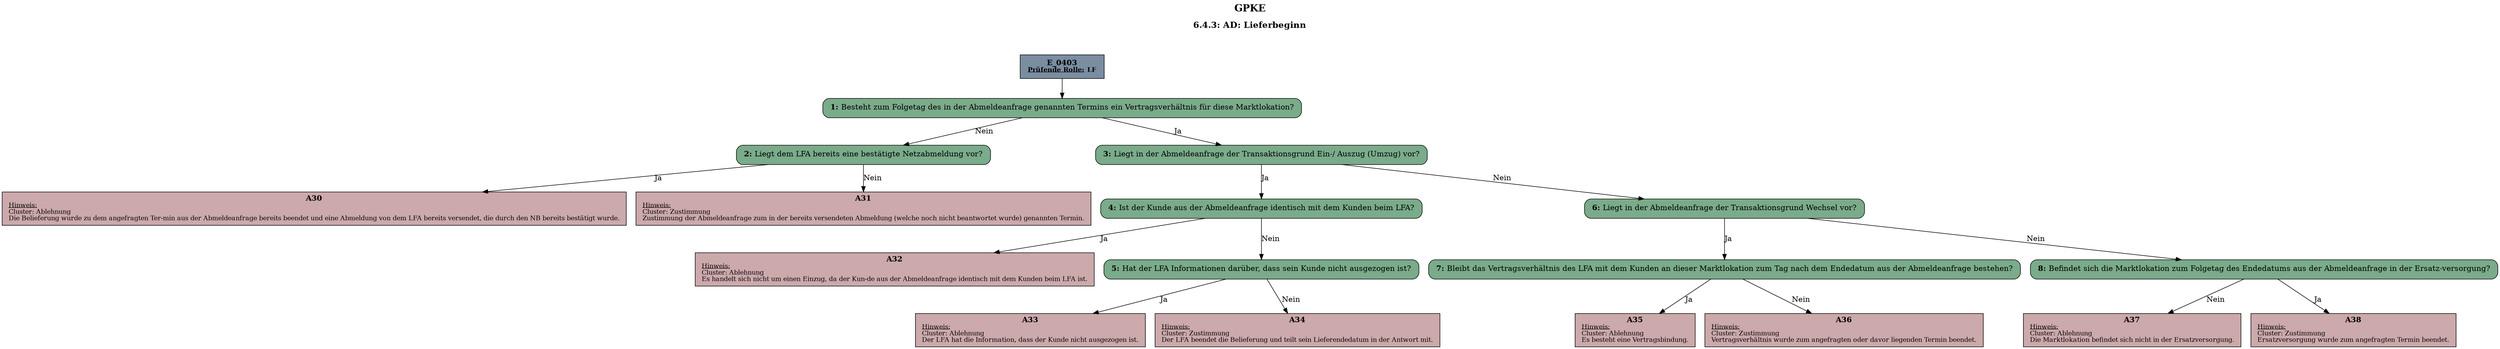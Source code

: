 digraph D {
    labelloc="t";
    label=<<B><FONT POINT-SIZE="18">GPKE</FONT></B><BR/><BR/><B><FONT POINT-SIZE="16">6.4.3: AD: Lieferbeginn</FONT></B><BR/><BR/><BR/><BR/>>;
    "Start" [margin="0.2,0.12", shape=box, style=filled, fillcolor="#7a8da1", label=<<B>E_0403</B><BR align="center"/><FONT point-size="12"><B><U>Prüfende Rolle:</U> LF</B></FONT><BR align="center"/>>];
    "1" [margin="0.2,0.12", shape=box, style="filled,rounded", fillcolor="#7aab8a", label=<<B>1: </B>Besteht zum Folgetag des in der Abmeldeanfrage genannten Termins ein Vertragsverhältnis für diese Marktlokation?<BR align="left"/>>];
    "2" [margin="0.2,0.12", shape=box, style="filled,rounded", fillcolor="#7aab8a", label=<<B>2: </B>Liegt dem LFA bereits eine bestätigte Netzabmeldung vor?<BR align="left"/>>];
    "A30" [margin="0.17,0.08", shape=box, style=filled, fillcolor="#cca9ab", label=<<B>A30</B><BR align="center"/><FONT point-size="12"><U>Hinweis:</U><BR align="left"/>Cluster: Ablehnung<BR align="left"/>Die Belieferung wurde zu dem angefragten Ter-min aus der Abmeldeanfrage bereits beendet und eine Abmeldung von dem LFA bereits versendet, die durch den NB bereits bestätigt wurde.<BR align="left"/></FONT>>];
    "A31" [margin="0.17,0.08", shape=box, style=filled, fillcolor="#cca9ab", label=<<B>A31</B><BR align="center"/><FONT point-size="12"><U>Hinweis:</U><BR align="left"/>Cluster: Zustimmung<BR align="left"/>Zustimmung der Abmeldeanfrage zum in der bereits versendeten Abmeldung (welche noch nicht beantwortet wurde) genannten Termin.<BR align="left"/></FONT>>];
    "3" [margin="0.2,0.12", shape=box, style="filled,rounded", fillcolor="#7aab8a", label=<<B>3: </B>Liegt in der Abmeldeanfrage der Transaktionsgrund Ein-/ Auszug (Umzug) vor?<BR align="left"/>>];
    "4" [margin="0.2,0.12", shape=box, style="filled,rounded", fillcolor="#7aab8a", label=<<B>4: </B>Ist der Kunde aus der Abmeldeanfrage identisch mit dem Kunden beim LFA?<BR align="left"/>>];
    "A32" [margin="0.17,0.08", shape=box, style=filled, fillcolor="#cca9ab", label=<<B>A32</B><BR align="center"/><FONT point-size="12"><U>Hinweis:</U><BR align="left"/>Cluster: Ablehnung<BR align="left"/>Es handelt sich nicht um einen Einzug, da der Kun-de aus der Abmeldeanfrage identisch mit dem Kunden beim LFA ist.<BR align="left"/></FONT>>];
    "5" [margin="0.2,0.12", shape=box, style="filled,rounded", fillcolor="#7aab8a", label=<<B>5: </B>Hat der LFA Informationen darüber, dass sein Kunde nicht ausgezogen ist?<BR align="left"/>>];
    "A33" [margin="0.17,0.08", shape=box, style=filled, fillcolor="#cca9ab", label=<<B>A33</B><BR align="center"/><FONT point-size="12"><U>Hinweis:</U><BR align="left"/>Cluster: Ablehnung<BR align="left"/>Der LFA hat die Information, dass der Kunde nicht ausgezogen ist.<BR align="left"/></FONT>>];
    "A34" [margin="0.17,0.08", shape=box, style=filled, fillcolor="#cca9ab", label=<<B>A34</B><BR align="center"/><FONT point-size="12"><U>Hinweis:</U><BR align="left"/>Cluster: Zustimmung <BR align="left"/>Der LFA beendet die Belieferung und teilt sein Lieferendedatum in der Antwort mit.<BR align="left"/></FONT>>];
    "6" [margin="0.2,0.12", shape=box, style="filled,rounded", fillcolor="#7aab8a", label=<<B>6: </B>Liegt in der Abmeldeanfrage der Transaktionsgrund Wechsel vor?<BR align="left"/>>];
    "7" [margin="0.2,0.12", shape=box, style="filled,rounded", fillcolor="#7aab8a", label=<<B>7: </B>Bleibt das Vertragsverhältnis des LFA mit dem Kunden an dieser Marktlokation zum Tag nach dem Endedatum aus der Abmeldeanfrage bestehen?<BR align="left"/>>];
    "A35" [margin="0.17,0.08", shape=box, style=filled, fillcolor="#cca9ab", label=<<B>A35</B><BR align="center"/><FONT point-size="12"><U>Hinweis:</U><BR align="left"/>Cluster: Ablehnung<BR align="left"/>Es besteht eine Vertragsbindung.<BR align="left"/></FONT>>];
    "A36" [margin="0.17,0.08", shape=box, style=filled, fillcolor="#cca9ab", label=<<B>A36</B><BR align="center"/><FONT point-size="12"><U>Hinweis:</U><BR align="left"/>Cluster: Zustimmung<BR align="left"/>Vertragsverhältnis wurde zum angefragten oder davor liegenden Termin beendet.<BR align="left"/></FONT>>];
    "8" [margin="0.2,0.12", shape=box, style="filled,rounded", fillcolor="#7aab8a", label=<<B>8: </B>Befindet sich die Marktlokation zum Folgetag des Endedatums aus der Abmeldeanfrage in der Ersatz-versorgung?<BR align="left"/>>];
    "A37" [margin="0.17,0.08", shape=box, style=filled, fillcolor="#cca9ab", label=<<B>A37</B><BR align="center"/><FONT point-size="12"><U>Hinweis:</U><BR align="left"/>Cluster: Ablehnung<BR align="left"/>Die Marktlokation befindet sich nicht in der Ersatzversorgung.<BR align="left"/></FONT>>];
    "A38" [margin="0.17,0.08", shape=box, style=filled, fillcolor="#cca9ab", label=<<B>A38</B><BR align="center"/><FONT point-size="12"><U>Hinweis:</U><BR align="left"/>Cluster: Zustimmung<BR align="left"/>Ersatzversorgung wurde zum angefragten Termin beendet.<BR align="left"/></FONT>>];

    "Start" -> "1";
    "1" -> "3" [label="Ja"];
    "1" -> "2" [label="Nein"];
    "2" -> "A30" [label="Ja"];
    "2" -> "A31" [label="Nein"];
    "3" -> "6" [label="Nein"];
    "3" -> "4" [label="Ja"];
    "4" -> "A32" [label="Ja"];
    "4" -> "5" [label="Nein"];
    "5" -> "A33" [label="Ja"];
    "5" -> "A34" [label="Nein"];
    "6" -> "8" [label="Nein"];
    "6" -> "7" [label="Ja"];
    "7" -> "A35" [label="Ja"];
    "7" -> "A36" [label="Nein"];
    "8" -> "A37" [label="Nein"];
    "8" -> "A38" [label="Ja"];
}